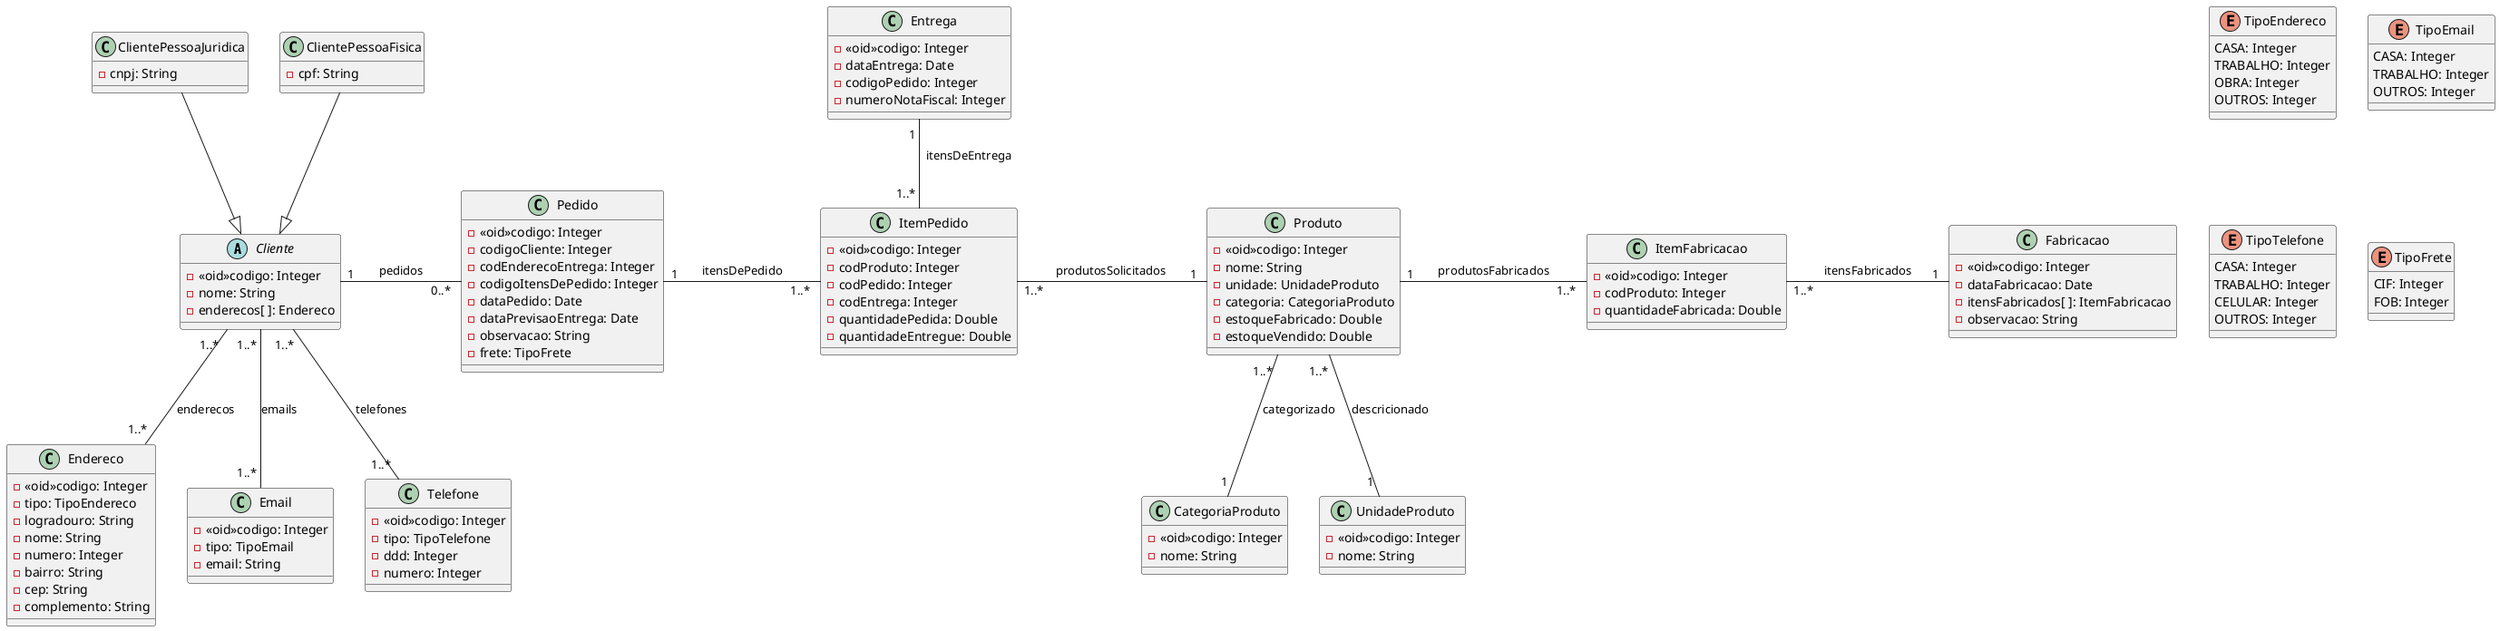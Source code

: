 @startuml
    abstract Cliente{
        -<<oid>>codigo: Integer
        -nome: String
        -enderecos[ ]: Endereco
    }
    class ClientePessoaFisica{
        -cpf: String
    }
    class ClientePessoaJuridica{
        -cnpj: String
    }

    Cliente <|-u- ClientePessoaFisica
    Cliente <|-u- ClientePessoaJuridica

    enum TipoEndereco{
        CASA: Integer
        TRABALHO: Integer
        OBRA: Integer
        OUTROS: Integer
    }

    class Endereco {
        -<<oid>>codigo: Integer
        -tipo: TipoEndereco
        -logradouro: String
        -nome: String
        -numero: Integer
        -bairro: String
        -cep: String
        -complemento: String
    }

    enum TipoEmail{
        CASA: Integer
        TRABALHO: Integer
        OUTROS: Integer
    }

    class Email {
        -<<oid>>codigo: Integer
        -tipo: TipoEmail
        -email: String
    }

    enum TipoTelefone {
        CASA: Integer
        TRABALHO: Integer
        CELULAR: Integer
        OUTROS: Integer
    }

    class Telefone {
        -<<oid>>codigo: Integer
        -tipo: TipoTelefone
        -ddd: Integer
        -numero: Integer
    }

    Cliente "1..* " -- "1..* " Endereco : enderecos
    Cliente "1..* " -- "1..* " Email : emails
    Cliente "1..* " -- "1..* " Telefone : telefones

    enum TipoFrete{
        CIF: Integer
        FOB: Integer
    }

    class Pedido{
        -<<oid>>codigo: Integer
        -codigoCliente: Integer
        -codEnderecoEntrega: Integer
        -codigoItensDePedido: Integer
        -dataPedido: Date
        -dataPrevisaoEntrega: Date
        -observacao: String
        -frete: TipoFrete
    }

    class ItemPedido{
        -<<oid>>codigo: Integer
        -codProduto: Integer
        -codPedido: Integer
        -codEntrega: Integer
        -quantidadePedida: Double
        -quantidadeEntregue: Double
    }

    Cliente    "1 " -r- "0..* " Pedido    : "       pedidos       "
    Pedido     "1 " -r- "1..* " ItemPedido : "       itensDePedido       "
    ItemPedido "1..* " -r- "1 " Produto: "       produtosSolicitados        "

    class UnidadeProduto{
        -<<oid>>codigo: Integer
        -nome: String
    }

    class Produto{
        -<<oid>>codigo: Integer
        -nome: String
        -unidade: UnidadeProduto
        -categoria: CategoriaProduto
        -estoqueFabricado: Double
        -estoqueVendido: Double
    }

    class CategoriaProduto{
        -<<oid>>codigo: Integer
        -nome: String
    }

    Produto "1..* " -- "1 " CategoriaProduto : "categorizado"
    Produto "1..* " -- "1 " UnidadeProduto : "descricionado"

    class Entrega{
        -<<oid>>codigo: Integer
        -dataEntrega: Date
        -codigoPedido: Integer
        -numeroNotaFiscal: Integer
    }

    Entrega "1 " -- "1..* " ItemPedido : "  itensDeEntrega       "



    class Fabricacao{
        -<<oid>>codigo: Integer
        -dataFabricacao: Date
        -itensFabricados[ ]: ItemFabricacao
        -observacao: String
    }

    class ItemFabricacao{
        -<<oid>>codigo: Integer
        -codProduto: Integer
        -quantidadeFabricada: Double
    }

    Produto "1 "-right-- "1..* " ItemFabricacao : "       produtosFabricados       "
    Fabricacao "1 " -left-- "1..* " ItemFabricacao : "       itensFabricados       "

@enduml